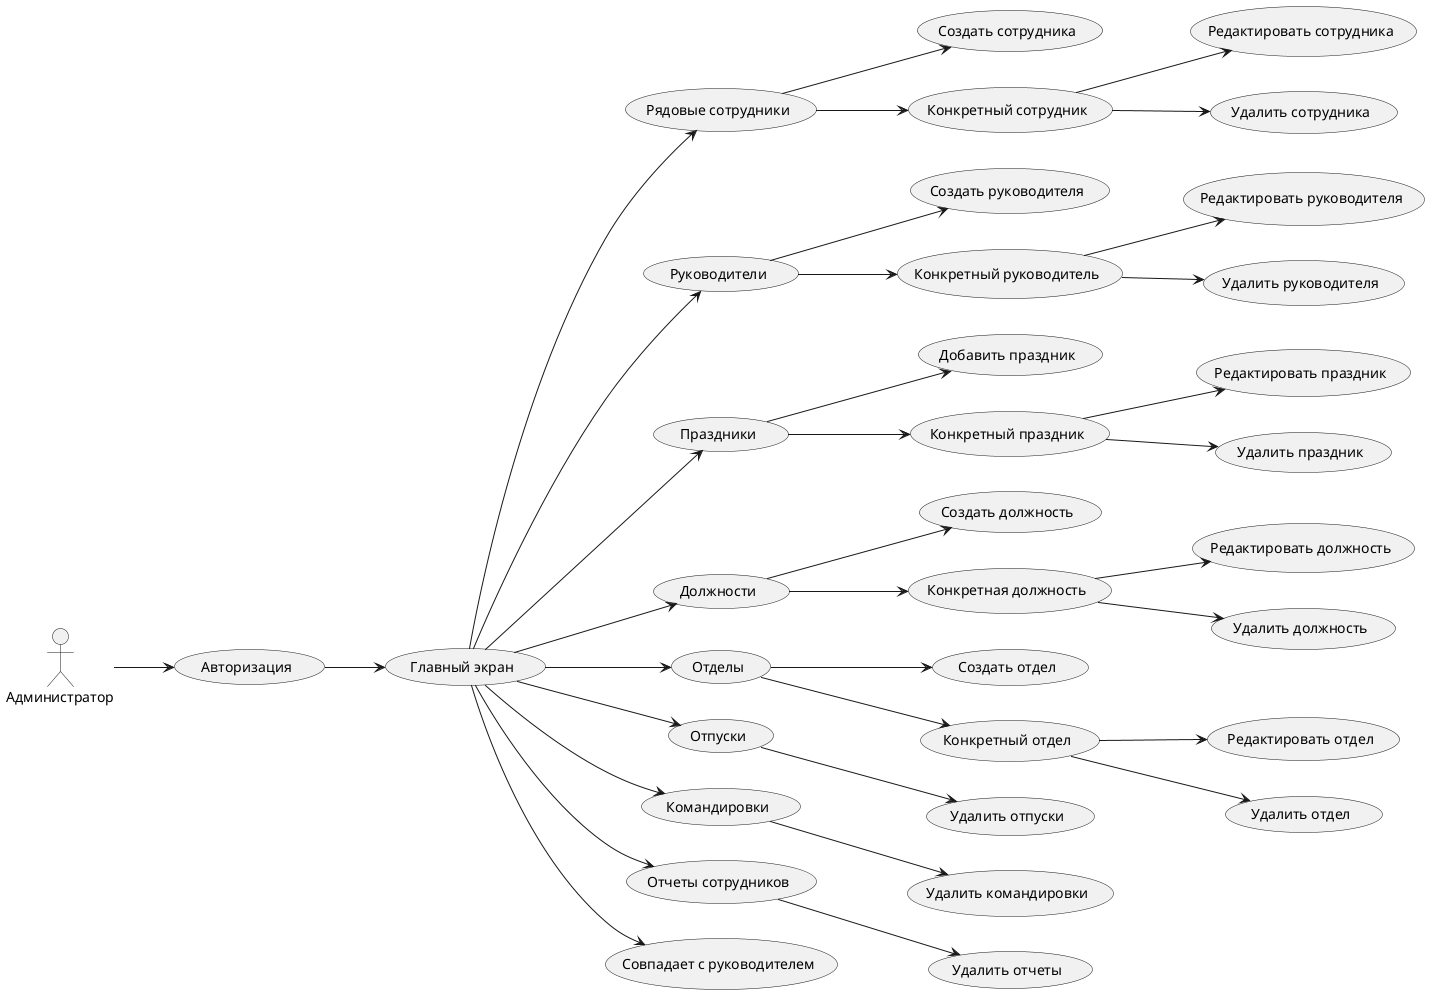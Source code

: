 @startuml

left to right direction

actor "Администратор" as Admin

Admin --> (Авторизация)
(Авторизация) --> (Главный экран)

(Главный экран) --> (Рядовые сотрудники)
(Главный экран) --> (Руководители)
(Главный экран) --> (Праздники)
(Главный экран) --> (Должности)
(Главный экран) --> (Отделы)
(Главный экран) --> (Отпуски)
(Главный экран) --> (Командировки)
(Главный экран) --> (Отчеты сотрудников)
(Главный экран) --> (Совпадает с руководителем)

(Рядовые сотрудники) --> (Создать сотрудника)
(Рядовые сотрудники) --> (Конкретный сотрудник)

(Руководители) --> (Создать руководителя)
(Руководители) --> (Конкретный руководитель)

(Праздники) --> (Добавить праздник)
(Праздники) --> (Конкретный праздник)

(Должности) --> (Создать должность)
(Должности) --> (Конкретная должность)

(Отделы) --> (Создать отдел)
(Отделы) --> (Конкретный отдел)

(Отпуски) --> (Удалить отпуски)
(Командировки) --> (Удалить командировки)
(Отчеты сотрудников) --> (Удалить отчеты)

(Конкретный сотрудник) --> (Редактировать сотрудника)
(Конкретный сотрудник) --> (Удалить сотрудника)

(Конкретный руководитель) --> (Редактировать руководителя)
(Конкретный руководитель) --> (Удалить руководителя)

(Конкретный праздник) --> (Редактировать праздник)
(Конкретный праздник) --> (Удалить праздник)

(Конкретная должность) --> (Редактировать должность)
(Конкретная должность) --> (Удалить должность)

(Конкретный отдел) --> (Редактировать отдел)
(Конкретный отдел) --> (Удалить отдел)

@enduml